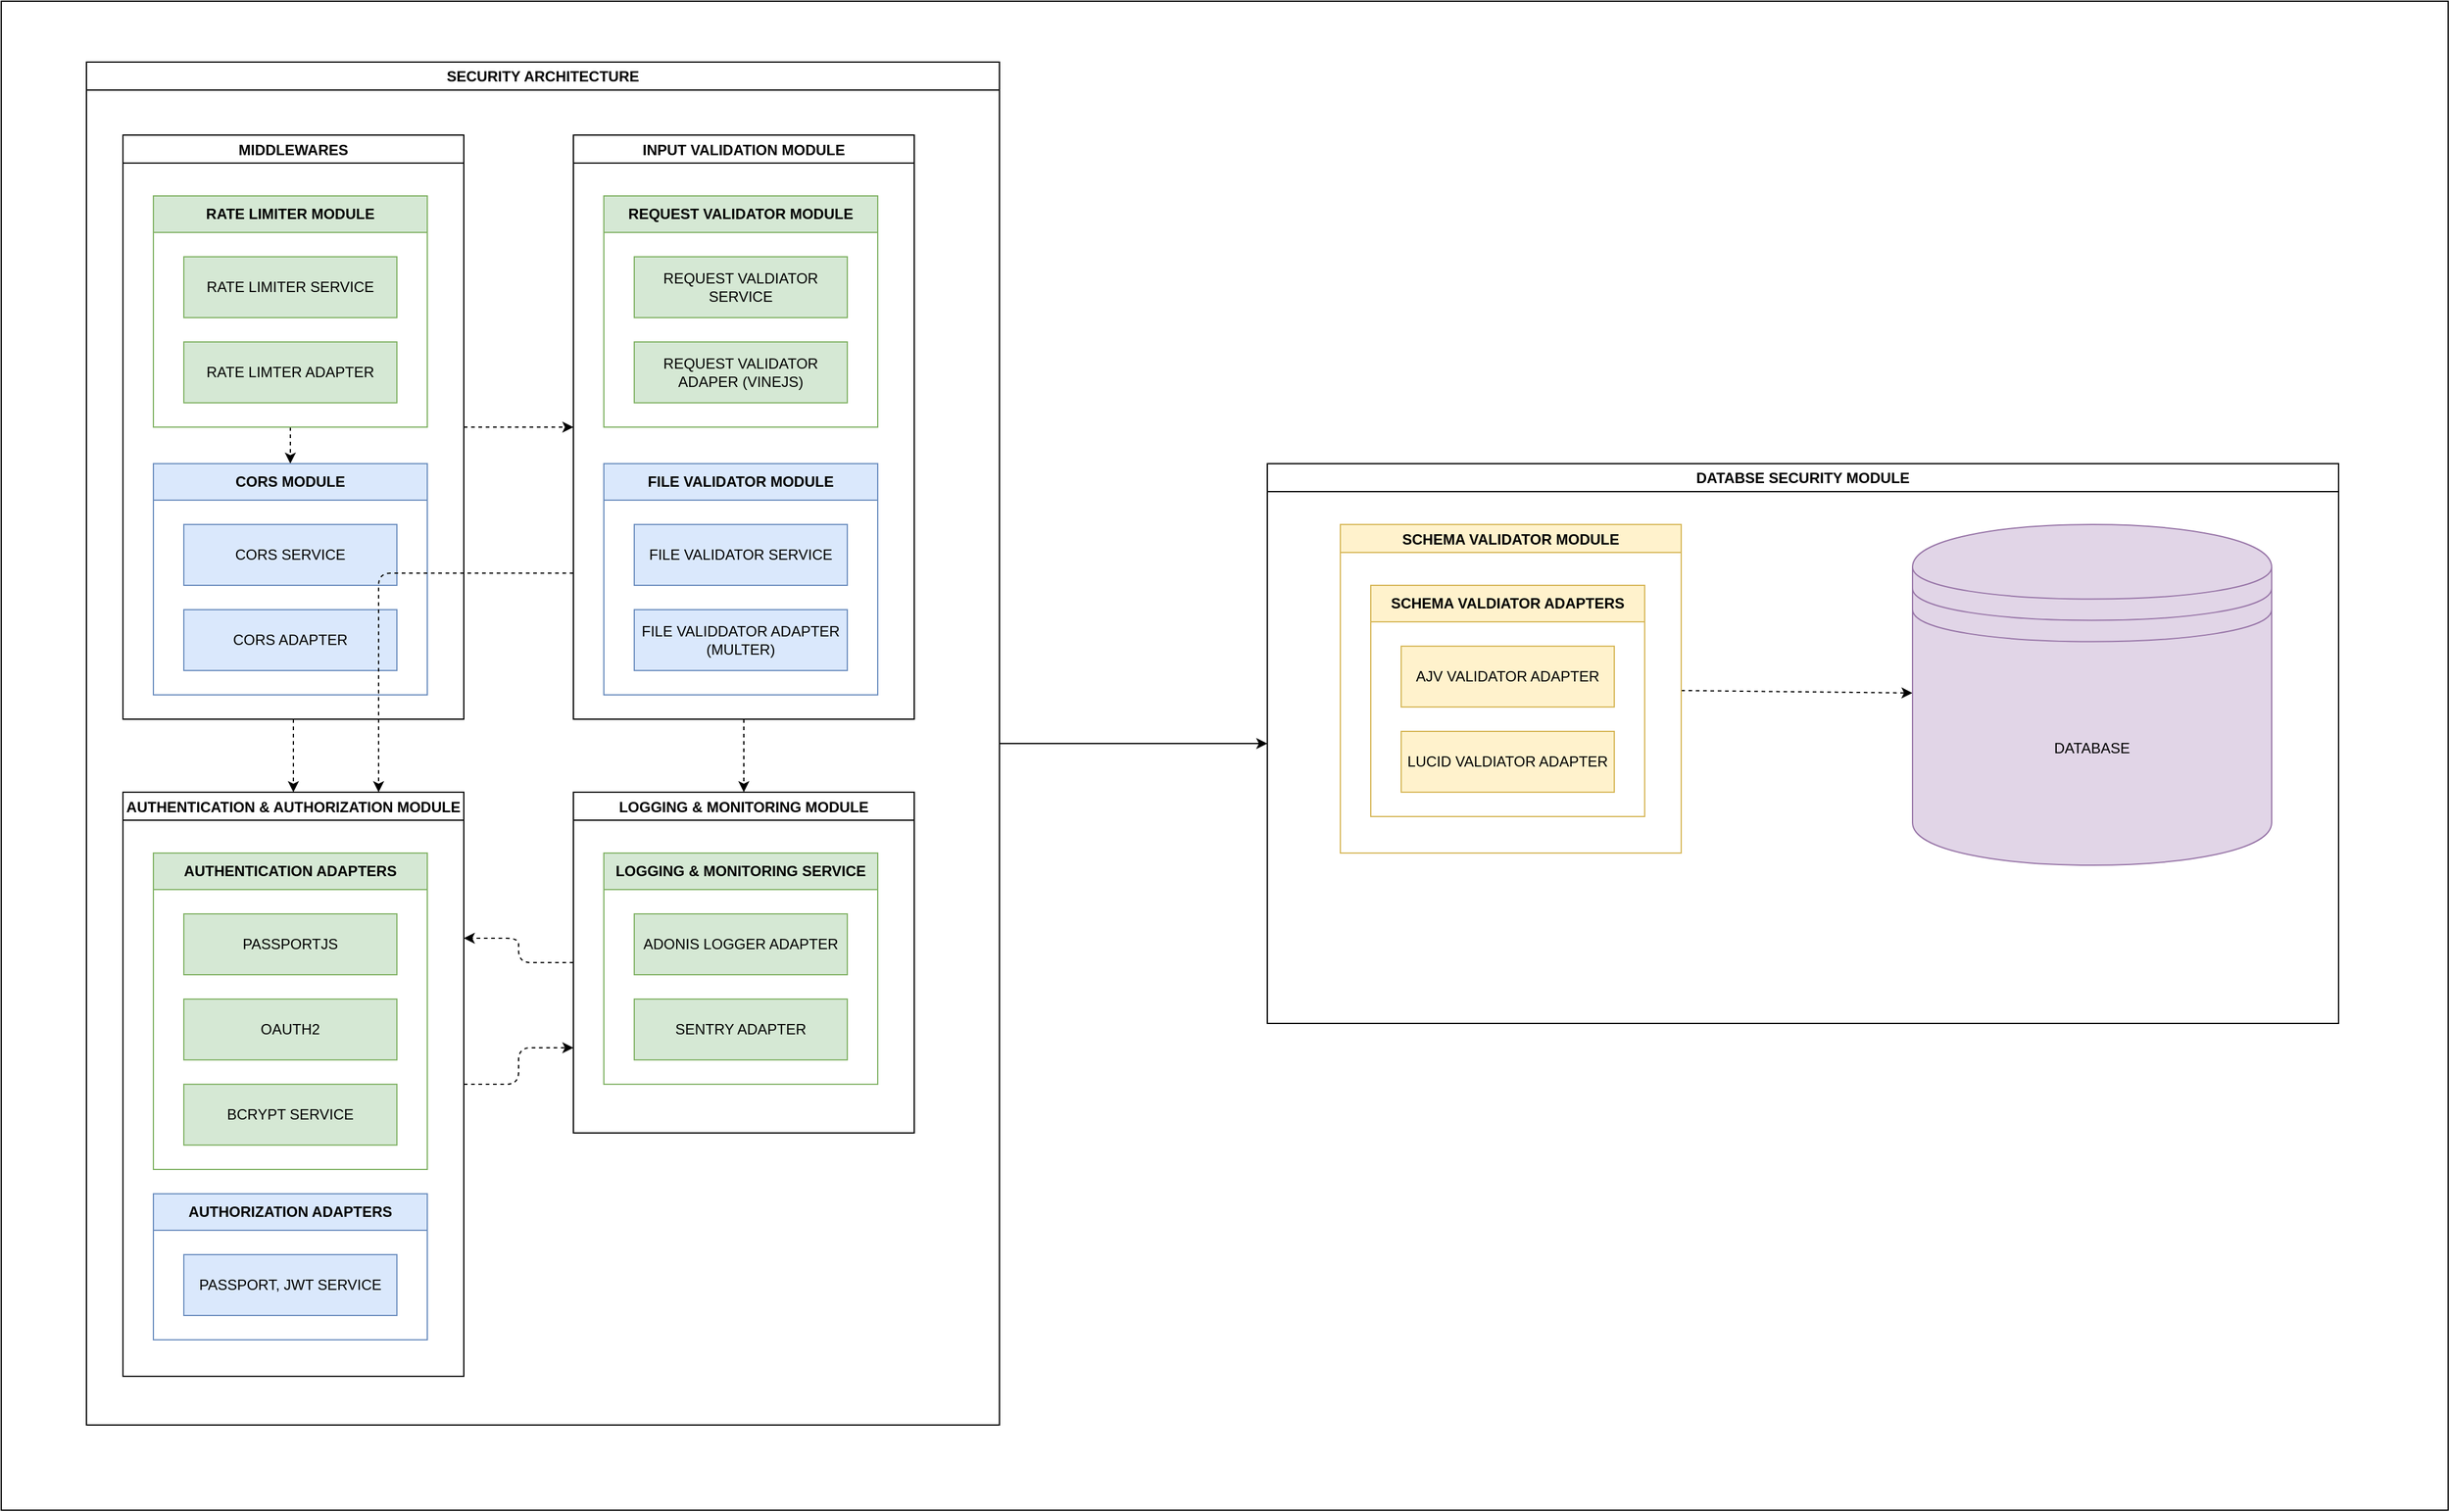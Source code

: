 <mxfile>
    <diagram id="imkAefl0d4l0d3drYwP7" name="Page-1">
        <mxGraphModel dx="3180" dy="2183" grid="1" gridSize="10" guides="1" tooltips="1" connect="1" arrows="1" fold="1" page="1" pageScale="1" pageWidth="850" pageHeight="1100" math="0" shadow="0">
            <root>
                <mxCell id="0"/>
                <mxCell id="1" parent="0"/>
                <mxCell id="2" value="&lt;span style=&quot;font-family: monospace; font-size: 0px; text-align: start; text-wrap: nowrap;&quot;&gt;%3CmxGraphModel%3E%3Croot%3E%3CmxCell%20id%3D%220%22%2F%3E%3CmxCell%20id%3D%221%22%20parent%3D%220%22%2F%3E%3CmxCell%20id%3D%222%22%20value%3D%22AUTH%20MODULE%22%20style%3D%22swimlane%3BwhiteSpace%3Dwrap%3Bhtml%3D1%3BlabelBackgroundColor%3Dnone%3B%22%20vertex%3D%221%22%20parent%3D%221%22%3E%3CmxGeometry%20x%3D%223388.515%22%20y%3D%222028.65%22%20width%3D%22288.206%22%20height%3D%22567.15%22%20as%3D%22geometry%22%3E%3CmxRectangle%20x%3D%2230%22%20y%3D%2250%22%20width%3D%22140%22%20height%3D%2230%22%20as%3D%22alternateBounds%22%2F%3E%3C%2FmxGeometry%3E%3C%2FmxCell%3E%3CmxCell%20id%3D%223%22%20value%3D%22USER%20CREATION%22%20style%3D%22swimlane%3BwhiteSpace%3Dwrap%3Bhtml%3D1%3BfillColor%3D%23d5e8d4%3BstrokeColor%3D%2382b366%3BlabelBackgroundColor%3Dnone%3B%22%20vertex%3D%221%22%20parent%3D%222%22%3E%3CmxGeometry%20x%3D%2219.876%22%20y%3D%2239.8%22%20width%3D%22248.454%22%20height%3D%22149.25%22%20as%3D%22geometry%22%3E%3CmxRectangle%20x%3D%2219.876%22%20y%3D%2239.8%22%20width%3D%22140%22%20height%3D%2230%22%20as%3D%22alternateBounds%22%2F%3E%3C%2FmxGeometry%3E%3C%2FmxCell%3E%3CmxCell%20id%3D%224%22%20value%3D%22CREATE%20USER%22%20style%3D%22rounded%3D0%3BwhiteSpace%3Dwrap%3Bhtml%3D1%3BfillColor%3D%23d5e8d4%3BstrokeColor%3D%2382b366%3B%22%20vertex%3D%221%22%20parent%3D%223%22%3E%3CmxGeometry%20x%3D%229.938%22%20y%3D%2234.825%22%20width%3D%22218.639%22%20height%3D%2239.8%22%20as%3D%22geometry%22%2F%3E%3C%2FmxCell%3E%3CmxCell%20id%3D%225%22%20value%3D%22CREATE%20USER%20ROLES%26amp%3Bnbsp%3B%22%20style%3D%22rounded%3D0%3BwhiteSpace%3Dwrap%3Bhtml%3D1%3BfillColor%3D%23d5e8d4%3BstrokeColor%3D%2382b366%3B%22%20vertex%3D%221%22%20parent%3D%223%22%3E%3CmxGeometry%20x%3D%229.938%22%20y%3D%2289.55%22%20width%3D%22221.124%22%20height%3D%2239.8%22%20as%3D%22geometry%22%2F%3E%3C%2FmxCell%3E%3CmxCell%20id%3D%226%22%20value%3D%22AUTH%20MANAGEMENT%22%20style%3D%22swimlane%3BwhiteSpace%3Dwrap%3Bhtml%3D1%3BfillColor%3D%23dae8fc%3BstrokeColor%3D%236c8ebf%3BlabelBackgroundColor%3Dnone%3B%22%20vertex%3D%221%22%20parent%3D%222%22%3E%3CmxGeometry%20x%3D%2219.876%22%20y%3D%22208.95%22%20width%3D%22248.454%22%20height%3D%22149.25%22%20as%3D%22geometry%22%2F%3E%3C%2FmxCell%3E%3CmxCell%20id%3D%227%22%20value%3D%22LOGIN%20USER%20(EMAIL%20%26amp%3Bamp%3B%20PASSWORD%2C%20AUTH%202.0%20)%22%20style%3D%22rounded%3D0%3BwhiteSpace%3Dwrap%3Bhtml%3D1%3BfillColor%3D%23dae8fc%3BstrokeColor%3D%236c8ebf%3B%22%20vertex%3D%221%22%20parent%3D%226%22%3E%3CmxGeometry%20x%3D%229.938%22%20y%3D%2234.825%22%20width%3D%22218.639%22%20height%3D%2239.8%22%20as%3D%22geometry%22%2F%3E%3C%2FmxCell%3E%3CmxCell%20id%3D%228%22%20value%3D%22FORGOT%20PASSWORD%22%20style%3D%22rounded%3D0%3BwhiteSpace%3Dwrap%3Bhtml%3D1%3BfillColor%3D%23dae8fc%3BstrokeColor%3D%236c8ebf%3B%22%20vertex%3D%221%22%20parent%3D%226%22%3E%3CmxGeometry%20x%3D%229.938%22%20y%3D%2289.55%22%20width%3D%22221.124%22%20height%3D%2239.8%22%20as%3D%22geometry%22%2F%3E%3C%2FmxCell%3E%3CmxCell%20id%3D%229%22%20value%3D%22AUTH%20ANALYTICS%22%20style%3D%22swimlane%3BwhiteSpace%3Dwrap%3Bhtml%3D1%3BfillColor%3D%23ffe6cc%3BstrokeColor%3D%23d79b00%3BlabelBackgroundColor%3Dnone%3BstartSize%3D23%3B%22%20vertex%3D%221%22%20parent%3D%222%22%3E%3CmxGeometry%20x%3D%2219.876%22%20y%3D%22388.05%22%20width%3D%22248.454%22%20height%3D%22149.25%22%20as%3D%22geometry%22%2F%3E%3C%2FmxCell%3E%3CmxCell%20id%3D%2210%22%20value%3D%22LOGIN%20LOCATION%20MONITORING%22%20style%3D%22rounded%3D0%3BwhiteSpace%3Dwrap%3Bhtml%3D1%3BfillColor%3D%23ffe6cc%3BstrokeColor%3D%23d79b00%3B%22%20vertex%3D%221%22%20parent%3D%229%22%3E%3CmxGeometry%20x%3D%229.938%22%20y%3D%2234.825%22%20width%3D%22218.639%22%20height%3D%2239.8%22%20as%3D%22geometry%22%2F%3E%3C%2FmxCell%3E%3CmxCell%20id%3D%2211%22%20value%3D%22DEVICE%20TRACKING%22%20style%3D%22rounded%3D0%3BwhiteSpace%3Dwrap%3Bhtml%3D1%3BfillColor%3D%23ffe6cc%3BstrokeColor%3D%23d79b00%3B%22%20vertex%3D%221%22%20parent%3D%229%22%3E%3CmxGeometry%20x%3D%229.938%22%20y%3D%2289.55%22%20width%3D%22221.124%22%20height%3D%2239.8%22%20as%3D%22geometry%22%2F%3E%3C%2FmxCell%3E%3C%2Froot%3E%3C%2FmxGraphModel%3E&lt;/span&gt;&lt;span style=&quot;font-family: monospace; font-size: 0px; text-align: start; text-wrap: nowrap;&quot;&gt;%3CmxGraphModel%3E%3Croot%3E%3CmxCell%20id%3D%220%22%2F%3E%3CmxCell%20id%3D%221%22%20parent%3D%220%22%2F%3E%3CmxCell%20id%3D%222%22%20value%3D%22AUTH%20MODULE%22%20style%3D%22swimlane%3BwhiteSpace%3Dwrap%3Bhtml%3D1%3BlabelBackgroundColor%3Dnone%3B%22%20vertex%3D%221%22%20parent%3D%221%22%3E%3CmxGeometry%20x%3D%223388.515%22%20y%3D%222028.65%22%20width%3D%22288.206%22%20height%3D%22567.15%22%20as%3D%22geometry%22%3E%3CmxRectangle%20x%3D%2230%22%20y%3D%2250%22%20width%3D%22140%22%20height%3D%2230%22%20as%3D%22alternateBounds%22%2F%3E%3C%2FmxGeometry%3E%3C%2FmxCell%3E%3CmxCell%20id%3D%223%22%20value%3D%22USER%20CREATION%22%20style%3D%22swimlane%3BwhiteSpace%3Dwrap%3Bhtml%3D1%3BfillColor%3D%23d5e8d4%3BstrokeColor%3D%2382b366%3BlabelBackgroundColor%3Dnone%3B%22%20vertex%3D%221%22%20parent%3D%222%22%3E%3CmxGeometry%20x%3D%2219.876%22%20y%3D%2239.8%22%20width%3D%22248.454%22%20height%3D%22149.25%22%20as%3D%22geometry%22%3E%3CmxRectangle%20x%3D%2219.876%22%20y%3D%2239.8%22%20width%3D%22140%22%20height%3D%2230%22%20as%3D%22alternateBounds%22%2F%3E%3C%2FmxGeometry%3E%3C%2FmxCell%3E%3CmxCell%20id%3D%224%22%20value%3D%22CREATE%20USER%22%20style%3D%22rounded%3D0%3BwhiteSpace%3Dwrap%3Bhtml%3D1%3BfillColor%3D%23d5e8d4%3BstrokeColor%3D%2382b366%3B%22%20vertex%3D%221%22%20parent%3D%223%22%3E%3CmxGeometry%20x%3D%229.938%22%20y%3D%2234.825%22%20width%3D%22218.639%22%20height%3D%2239.8%22%20as%3D%22geometry%22%2F%3E%3C%2FmxCell%3E%3CmxCell%20id%3D%225%22%20value%3D%22CREATE%20USER%20ROLES%26amp%3Bnbsp%3B%22%20style%3D%22rounded%3D0%3BwhiteSpace%3Dwrap%3Bhtml%3D1%3BfillColor%3D%23d5e8d4%3BstrokeColor%3D%2382b366%3B%22%20vertex%3D%221%22%20parent%3D%223%22%3E%3CmxGeometry%20x%3D%229.938%22%20y%3D%2289.55%22%20width%3D%22221.124%22%20height%3D%2239.8%22%20as%3D%22geometry%22%2F%3E%3C%2FmxCell%3E%3CmxCell%20id%3D%226%22%20value%3D%22AUTH%20MANAGEMENT%22%20style%3D%22swimlane%3BwhiteSpace%3Dwrap%3Bhtml%3D1%3BfillColor%3D%23dae8fc%3BstrokeColor%3D%236c8ebf%3BlabelBackgroundColor%3Dnone%3B%22%20vertex%3D%221%22%20parent%3D%222%22%3E%3CmxGeometry%20x%3D%2219.876%22%20y%3D%22208.95%22%20width%3D%22248.454%22%20height%3D%22149.25%22%20as%3D%22geometry%22%2F%3E%3C%2FmxCell%3E%3CmxCell%20id%3D%227%22%20value%3D%22LOGIN%20USER%20(EMAIL%20%26amp%3Bamp%3B%20PASSWORD%2C%20AUTH%202.0%20)%22%20style%3D%22rounded%3D0%3BwhiteSpace%3Dwrap%3Bhtml%3D1%3BfillColor%3D%23dae8fc%3BstrokeColor%3D%236c8ebf%3B%22%20vertex%3D%221%22%20parent%3D%226%22%3E%3CmxGeometry%20x%3D%229.938%22%20y%3D%2234.825%22%20width%3D%22218.639%22%20height%3D%2239.8%22%20as%3D%22geometry%22%2F%3E%3C%2FmxCell%3E%3CmxCell%20id%3D%228%22%20value%3D%22FORGOT%20PASSWORD%22%20style%3D%22rounded%3D0%3BwhiteSpace%3Dwrap%3Bhtml%3D1%3BfillColor%3D%23dae8fc%3BstrokeColor%3D%236c8ebf%3B%22%20vertex%3D%221%22%20parent%3D%226%22%3E%3CmxGeometry%20x%3D%229.938%22%20y%3D%2289.55%22%20width%3D%22221.124%22%20height%3D%2239.8%22%20as%3D%22geometry%22%2F%3E%3C%2FmxCell%3E%3CmxCell%20id%3D%229%22%20value%3D%22AUTH%20ANALYTICS%22%20style%3D%22swimlane%3BwhiteSpace%3Dwrap%3Bhtml%3D1%3BfillColor%3D%23ffe6cc%3BstrokeColor%3D%23d79b00%3BlabelBackgroundColor%3Dnone%3BstartSize%3D23%3B%22%20vertex%3D%221%22%20parent%3D%222%22%3E%3CmxGeometry%20x%3D%2219.876%22%20y%3D%22388.05%22%20width%3D%22248.454%22%20height%3D%22149.25%22%20as%3D%22geometry%22%2F%3E%3C%2FmxCell%3E%3CmxCell%20id%3D%2210%22%20value%3D%22LOGIN%20LOCATION%20MONITORING%22%20style%3D%22rounded%3D0%3BwhiteSpace%3Dwrap%3Bhtml%3D1%3BfillColor%3D%23ffe6cc%3BstrokeColor%3D%23d79b00%3B%22%20vertex%3D%221%22%20parent%3D%229%22%3E%3CmxGeometry%20x%3D%229.938%22%20y%3D%2234.825%22%20width%3D%22218.639%22%20height%3D%2239.8%22%20as%3D%22geometry%22%2F%3E%3C%2FmxCell%3E%3CmxCell%20id%3D%2211%22%20value%3D%22DEVICE%20TRACKING%22%20style%3D%22rounded%3D0%3BwhiteSpace%3Dwrap%3Bhtml%3D1%3BfillColor%3D%23ffe6cc%3BstrokeColor%3D%23d79b00%3B%22%20vertex%3D%221%22%20parent%3D%229%22%3E%3CmxGeometry%20x%3D%229.938%22%20y%3D%2289.55%22%20width%3D%22221.124%22%20height%3D%2239.8%22%20as%3D%22geometry%22%2F%3E%3C%2FmxCell%3E%3C%2Froot%3E%3C%2FmxGraphModel%3E&lt;/span&gt;" style="rounded=0;whiteSpace=wrap;html=1;" parent="1" vertex="1">
                    <mxGeometry x="390" y="420" width="2010" height="1240" as="geometry"/>
                </mxCell>
                <mxCell id="52" style="edgeStyle=none;html=1;entryX=0;entryY=0.5;entryDx=0;entryDy=0;" edge="1" parent="1" source="3" target="40">
                    <mxGeometry relative="1" as="geometry"/>
                </mxCell>
                <mxCell id="3" value="SECURITY ARCHITECTURE" style="swimlane;whiteSpace=wrap;html=1;" parent="1" vertex="1">
                    <mxGeometry x="460" y="470" width="750" height="1120" as="geometry"/>
                </mxCell>
                <mxCell id="53" style="edgeStyle=none;html=1;entryX=0;entryY=0.5;entryDx=0;entryDy=0;dashed=1;" edge="1" parent="3" source="4" target="18">
                    <mxGeometry relative="1" as="geometry"/>
                </mxCell>
                <mxCell id="54" style="edgeStyle=none;html=1;dashed=1;" edge="1" parent="3" source="4" target="25">
                    <mxGeometry relative="1" as="geometry"/>
                </mxCell>
                <mxCell id="4" value="MIDDLEWARES" style="swimlane;startSize=23;" parent="3" vertex="1">
                    <mxGeometry x="30" y="60" width="280" height="480" as="geometry"/>
                </mxCell>
                <mxCell id="55" style="edgeStyle=none;html=1;entryX=0.5;entryY=0;entryDx=0;entryDy=0;dashed=1;" edge="1" parent="4" source="5" target="11">
                    <mxGeometry relative="1" as="geometry"/>
                </mxCell>
                <mxCell id="5" value="RATE LIMITER MODULE" style="swimlane;whiteSpace=wrap;html=1;startSize=30;fillColor=#d5e8d4;strokeColor=#82b366;" vertex="1" parent="4">
                    <mxGeometry x="25" y="50" width="225" height="190" as="geometry"/>
                </mxCell>
                <UserObject label="RATE LIMITER SERVICE" treeRoot="1" id="6">
                    <mxCell style="whiteSpace=wrap;html=1;align=center;treeFolding=1;treeMoving=1;newEdgeStyle={&quot;edgeStyle&quot;:&quot;elbowEdgeStyle&quot;,&quot;startArrow&quot;:&quot;none&quot;,&quot;endArrow&quot;:&quot;none&quot;};fillColor=#d5e8d4;strokeColor=#82b366;" vertex="1" parent="5">
                        <mxGeometry x="25" y="50" width="175" height="50" as="geometry"/>
                    </mxCell>
                </UserObject>
                <UserObject label="RATE LIMTER ADAPTER" treeRoot="1" id="7">
                    <mxCell style="whiteSpace=wrap;html=1;align=center;treeFolding=1;treeMoving=1;newEdgeStyle={&quot;edgeStyle&quot;:&quot;elbowEdgeStyle&quot;,&quot;startArrow&quot;:&quot;none&quot;,&quot;endArrow&quot;:&quot;none&quot;};fillColor=#d5e8d4;strokeColor=#82b366;" vertex="1" parent="5">
                        <mxGeometry x="25" y="120" width="175" height="50" as="geometry"/>
                    </mxCell>
                </UserObject>
                <mxCell id="11" value="CORS MODULE" style="swimlane;whiteSpace=wrap;html=1;startSize=30;fillColor=#dae8fc;strokeColor=#6c8ebf;" vertex="1" parent="4">
                    <mxGeometry x="25" y="270" width="225" height="190" as="geometry"/>
                </mxCell>
                <UserObject label="CORS SERVICE" treeRoot="1" id="12">
                    <mxCell style="whiteSpace=wrap;html=1;align=center;treeFolding=1;treeMoving=1;newEdgeStyle={&quot;edgeStyle&quot;:&quot;elbowEdgeStyle&quot;,&quot;startArrow&quot;:&quot;none&quot;,&quot;endArrow&quot;:&quot;none&quot;};fillColor=#dae8fc;strokeColor=#6c8ebf;" vertex="1" parent="11">
                        <mxGeometry x="25" y="50" width="175" height="50" as="geometry"/>
                    </mxCell>
                </UserObject>
                <UserObject label="CORS ADAPTER" treeRoot="1" id="13">
                    <mxCell style="whiteSpace=wrap;html=1;align=center;treeFolding=1;treeMoving=1;newEdgeStyle={&quot;edgeStyle&quot;:&quot;elbowEdgeStyle&quot;,&quot;startArrow&quot;:&quot;none&quot;,&quot;endArrow&quot;:&quot;none&quot;};fillColor=#dae8fc;strokeColor=#6c8ebf;" vertex="1" parent="11">
                        <mxGeometry x="25" y="120" width="175" height="50" as="geometry"/>
                    </mxCell>
                </UserObject>
                <mxCell id="56" style="edgeStyle=none;html=1;entryX=0.5;entryY=0;entryDx=0;entryDy=0;dashed=1;" edge="1" parent="3" source="18" target="33">
                    <mxGeometry relative="1" as="geometry"/>
                </mxCell>
                <mxCell id="58" style="edgeStyle=orthogonalEdgeStyle;html=1;exitX=0;exitY=0.75;exitDx=0;exitDy=0;entryX=0.75;entryY=0;entryDx=0;entryDy=0;dashed=1;" edge="1" parent="3" source="18" target="25">
                    <mxGeometry relative="1" as="geometry"/>
                </mxCell>
                <mxCell id="18" value="INPUT VALIDATION MODULE" style="swimlane;startSize=23;" vertex="1" parent="3">
                    <mxGeometry x="400" y="60" width="280" height="480" as="geometry"/>
                </mxCell>
                <mxCell id="19" value="REQUEST VALIDATOR MODULE" style="swimlane;whiteSpace=wrap;html=1;startSize=30;fillColor=#d5e8d4;strokeColor=#82b366;" vertex="1" parent="18">
                    <mxGeometry x="25" y="50" width="225" height="190" as="geometry"/>
                </mxCell>
                <UserObject label="REQUEST VALDIATOR SERVICE" treeRoot="1" id="20">
                    <mxCell style="whiteSpace=wrap;html=1;align=center;treeFolding=1;treeMoving=1;newEdgeStyle={&quot;edgeStyle&quot;:&quot;elbowEdgeStyle&quot;,&quot;startArrow&quot;:&quot;none&quot;,&quot;endArrow&quot;:&quot;none&quot;};fillColor=#d5e8d4;strokeColor=#82b366;" vertex="1" parent="19">
                        <mxGeometry x="25" y="50" width="175" height="50" as="geometry"/>
                    </mxCell>
                </UserObject>
                <UserObject label="REQUEST VALIDATOR ADAPER (VINEJS)" treeRoot="1" id="21">
                    <mxCell style="whiteSpace=wrap;html=1;align=center;treeFolding=1;treeMoving=1;newEdgeStyle={&quot;edgeStyle&quot;:&quot;elbowEdgeStyle&quot;,&quot;startArrow&quot;:&quot;none&quot;,&quot;endArrow&quot;:&quot;none&quot;};fillColor=#d5e8d4;strokeColor=#82b366;" vertex="1" parent="19">
                        <mxGeometry x="25" y="120" width="175" height="50" as="geometry"/>
                    </mxCell>
                </UserObject>
                <mxCell id="22" value="FILE VALIDATOR MODULE" style="swimlane;whiteSpace=wrap;html=1;startSize=30;fillColor=#dae8fc;strokeColor=#6c8ebf;" vertex="1" parent="18">
                    <mxGeometry x="25" y="270" width="225" height="190" as="geometry"/>
                </mxCell>
                <UserObject label="FILE VALIDATOR SERVICE" treeRoot="1" id="23">
                    <mxCell style="whiteSpace=wrap;html=1;align=center;treeFolding=1;treeMoving=1;newEdgeStyle={&quot;edgeStyle&quot;:&quot;elbowEdgeStyle&quot;,&quot;startArrow&quot;:&quot;none&quot;,&quot;endArrow&quot;:&quot;none&quot;};fillColor=#dae8fc;strokeColor=#6c8ebf;" vertex="1" parent="22">
                        <mxGeometry x="25" y="50" width="175" height="50" as="geometry"/>
                    </mxCell>
                </UserObject>
                <UserObject label="FILE VALIDDATOR ADAPTER (MULTER)" treeRoot="1" id="24">
                    <mxCell style="whiteSpace=wrap;html=1;align=center;treeFolding=1;treeMoving=1;newEdgeStyle={&quot;edgeStyle&quot;:&quot;elbowEdgeStyle&quot;,&quot;startArrow&quot;:&quot;none&quot;,&quot;endArrow&quot;:&quot;none&quot;};fillColor=#dae8fc;strokeColor=#6c8ebf;" vertex="1" parent="22">
                        <mxGeometry x="25" y="120" width="175" height="50" as="geometry"/>
                    </mxCell>
                </UserObject>
                <mxCell id="59" style="edgeStyle=orthogonalEdgeStyle;html=1;entryX=0;entryY=0.75;entryDx=0;entryDy=0;dashed=1;" edge="1" parent="3" source="25" target="33">
                    <mxGeometry relative="1" as="geometry"/>
                </mxCell>
                <mxCell id="25" value="AUTHENTICATION &amp; AUTHORIZATION MODULE" style="swimlane;startSize=23;" vertex="1" parent="3">
                    <mxGeometry x="30" y="600" width="280" height="480" as="geometry"/>
                </mxCell>
                <mxCell id="26" value="AUTHENTICATION ADAPTERS" style="swimlane;whiteSpace=wrap;html=1;startSize=30;fillColor=#d5e8d4;strokeColor=#82b366;" vertex="1" parent="25">
                    <mxGeometry x="25" y="50" width="225" height="260" as="geometry"/>
                </mxCell>
                <UserObject label="PASSPORTJS" treeRoot="1" id="27">
                    <mxCell style="whiteSpace=wrap;html=1;align=center;treeFolding=1;treeMoving=1;newEdgeStyle={&quot;edgeStyle&quot;:&quot;elbowEdgeStyle&quot;,&quot;startArrow&quot;:&quot;none&quot;,&quot;endArrow&quot;:&quot;none&quot;};fillColor=#d5e8d4;strokeColor=#82b366;" vertex="1" parent="26">
                        <mxGeometry x="25" y="50" width="175" height="50" as="geometry"/>
                    </mxCell>
                </UserObject>
                <UserObject label="OAUTH2" treeRoot="1" id="28">
                    <mxCell style="whiteSpace=wrap;html=1;align=center;treeFolding=1;treeMoving=1;newEdgeStyle={&quot;edgeStyle&quot;:&quot;elbowEdgeStyle&quot;,&quot;startArrow&quot;:&quot;none&quot;,&quot;endArrow&quot;:&quot;none&quot;};fillColor=#d5e8d4;strokeColor=#82b366;" vertex="1" parent="26">
                        <mxGeometry x="25" y="120" width="175" height="50" as="geometry"/>
                    </mxCell>
                </UserObject>
                <UserObject label="BCRYPT SERVICE" treeRoot="1" id="32">
                    <mxCell style="whiteSpace=wrap;html=1;align=center;treeFolding=1;treeMoving=1;newEdgeStyle={&quot;edgeStyle&quot;:&quot;elbowEdgeStyle&quot;,&quot;startArrow&quot;:&quot;none&quot;,&quot;endArrow&quot;:&quot;none&quot;};fillColor=#d5e8d4;strokeColor=#82b366;" vertex="1" parent="26">
                        <mxGeometry x="25" y="190" width="175" height="50" as="geometry"/>
                    </mxCell>
                </UserObject>
                <mxCell id="29" value="AUTHORIZATION ADAPTERS" style="swimlane;whiteSpace=wrap;html=1;startSize=30;fillColor=#dae8fc;strokeColor=#6c8ebf;" vertex="1" parent="25">
                    <mxGeometry x="25" y="330" width="225" height="120" as="geometry"/>
                </mxCell>
                <UserObject label="PASSPORT, JWT SERVICE" treeRoot="1" id="30">
                    <mxCell style="whiteSpace=wrap;html=1;align=center;treeFolding=1;treeMoving=1;newEdgeStyle={&quot;edgeStyle&quot;:&quot;elbowEdgeStyle&quot;,&quot;startArrow&quot;:&quot;none&quot;,&quot;endArrow&quot;:&quot;none&quot;};fillColor=#dae8fc;strokeColor=#6c8ebf;" vertex="1" parent="29">
                        <mxGeometry x="25" y="50" width="175" height="50" as="geometry"/>
                    </mxCell>
                </UserObject>
                <mxCell id="57" style="edgeStyle=orthogonalEdgeStyle;html=1;entryX=1;entryY=0.25;entryDx=0;entryDy=0;dashed=1;" edge="1" parent="3" source="33" target="25">
                    <mxGeometry relative="1" as="geometry"/>
                </mxCell>
                <mxCell id="33" value="LOGGING &amp; MONITORING MODULE" style="swimlane;startSize=23;" vertex="1" parent="3">
                    <mxGeometry x="400" y="600" width="280" height="280" as="geometry"/>
                </mxCell>
                <mxCell id="34" value="LOGGING &amp;amp; MONITORING SERVICE" style="swimlane;whiteSpace=wrap;html=1;startSize=30;fillColor=#d5e8d4;strokeColor=#82b366;" vertex="1" parent="33">
                    <mxGeometry x="25" y="50" width="225" height="190" as="geometry"/>
                </mxCell>
                <UserObject label="ADONIS LOGGER ADAPTER" treeRoot="1" id="35">
                    <mxCell style="whiteSpace=wrap;html=1;align=center;treeFolding=1;treeMoving=1;newEdgeStyle={&quot;edgeStyle&quot;:&quot;elbowEdgeStyle&quot;,&quot;startArrow&quot;:&quot;none&quot;,&quot;endArrow&quot;:&quot;none&quot;};fillColor=#d5e8d4;strokeColor=#82b366;" vertex="1" parent="34">
                        <mxGeometry x="25" y="50" width="175" height="50" as="geometry"/>
                    </mxCell>
                </UserObject>
                <UserObject label="SENTRY ADAPTER" treeRoot="1" id="36">
                    <mxCell style="whiteSpace=wrap;html=1;align=center;treeFolding=1;treeMoving=1;newEdgeStyle={&quot;edgeStyle&quot;:&quot;elbowEdgeStyle&quot;,&quot;startArrow&quot;:&quot;none&quot;,&quot;endArrow&quot;:&quot;none&quot;};fillColor=#d5e8d4;strokeColor=#82b366;" vertex="1" parent="34">
                        <mxGeometry x="25" y="120" width="175" height="50" as="geometry"/>
                    </mxCell>
                </UserObject>
                <mxCell id="40" value="DATABSE SECURITY MODULE" style="swimlane;whiteSpace=wrap;html=1;" vertex="1" parent="1">
                    <mxGeometry x="1430" y="800" width="880" height="460" as="geometry"/>
                </mxCell>
                <mxCell id="60" style="edgeStyle=none;html=1;dashed=1;" edge="1" parent="40" source="41" target="50">
                    <mxGeometry relative="1" as="geometry"/>
                </mxCell>
                <mxCell id="41" value="SCHEMA VALIDATOR MODULE" style="swimlane;startSize=23;fillColor=#fff2cc;strokeColor=#d6b656;" vertex="1" parent="40">
                    <mxGeometry x="60" y="50" width="280" height="270" as="geometry"/>
                </mxCell>
                <mxCell id="42" value="SCHEMA VALDIATOR ADAPTERS" style="swimlane;whiteSpace=wrap;html=1;startSize=30;fillColor=#fff2cc;strokeColor=#d6b656;" vertex="1" parent="41">
                    <mxGeometry x="25" y="50" width="225" height="190" as="geometry"/>
                </mxCell>
                <UserObject label="AJV VALIDATOR ADAPTER" treeRoot="1" id="43">
                    <mxCell style="whiteSpace=wrap;html=1;align=center;treeFolding=1;treeMoving=1;newEdgeStyle={&quot;edgeStyle&quot;:&quot;elbowEdgeStyle&quot;,&quot;startArrow&quot;:&quot;none&quot;,&quot;endArrow&quot;:&quot;none&quot;};fillColor=#fff2cc;strokeColor=#d6b656;" vertex="1" parent="42">
                        <mxGeometry x="25" y="50" width="175" height="50" as="geometry"/>
                    </mxCell>
                </UserObject>
                <UserObject label="LUCID VALDIATOR ADAPTER" treeRoot="1" id="44">
                    <mxCell style="whiteSpace=wrap;html=1;align=center;treeFolding=1;treeMoving=1;newEdgeStyle={&quot;edgeStyle&quot;:&quot;elbowEdgeStyle&quot;,&quot;startArrow&quot;:&quot;none&quot;,&quot;endArrow&quot;:&quot;none&quot;};fillColor=#fff2cc;strokeColor=#d6b656;" vertex="1" parent="42">
                        <mxGeometry x="25" y="120" width="175" height="50" as="geometry"/>
                    </mxCell>
                </UserObject>
                <mxCell id="50" value="DATABASE" style="shape=datastore;whiteSpace=wrap;html=1;fillColor=#e1d5e7;strokeColor=#9673a6;" vertex="1" parent="40">
                    <mxGeometry x="530" y="50" width="295" height="280" as="geometry"/>
                </mxCell>
            </root>
        </mxGraphModel>
    </diagram>
</mxfile>
